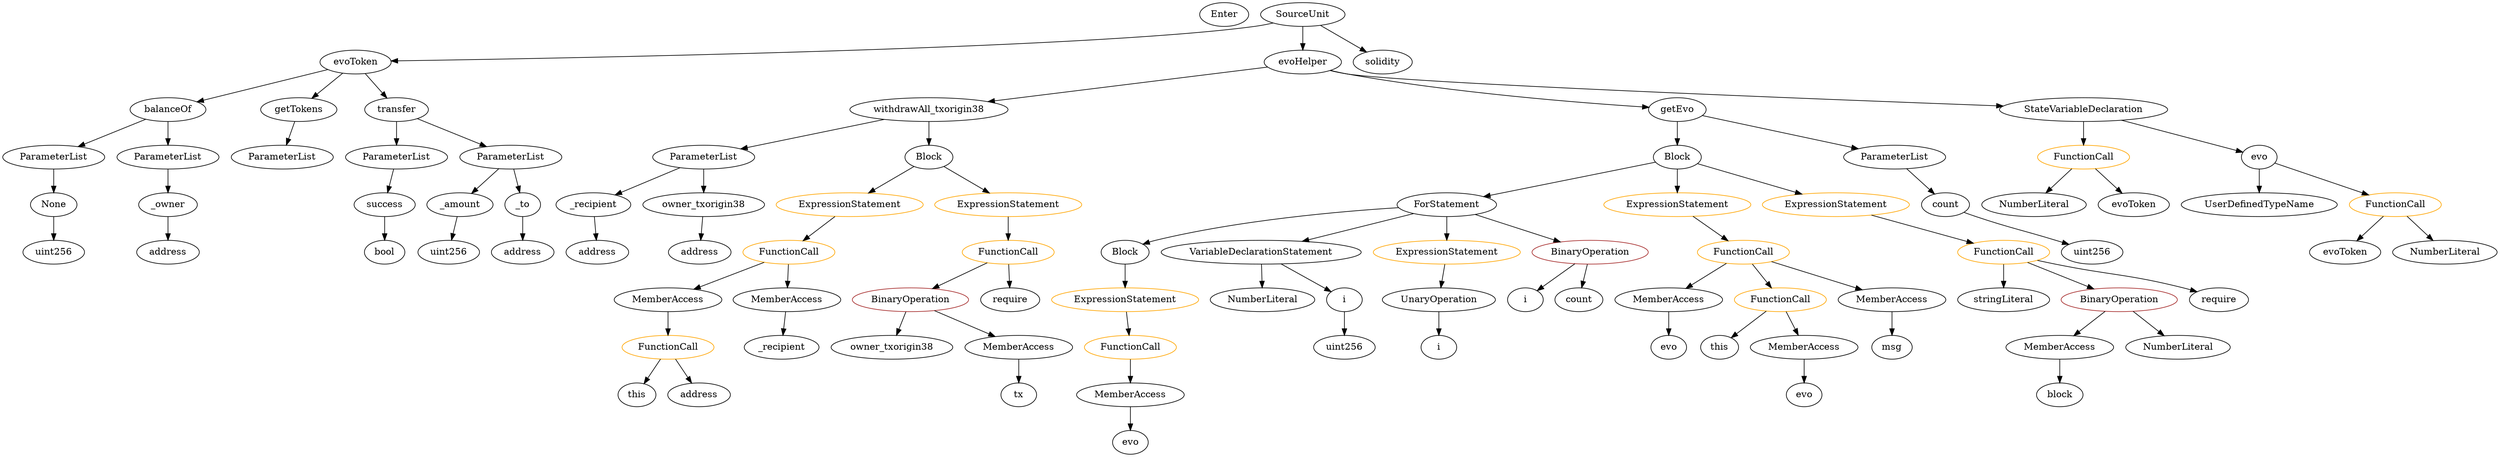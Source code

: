 strict digraph {
	graph [bb="0,0,3021.1,684"];
	node [label="\N"];
	Enter	[height=0.5,
		pos="1468.5,666",
		width=0.83628];
	BinaryOperation_Unnamed_2	[color=brown,
		height=0.5,
		label=BinaryOperation,
		pos="1141.5,234",
		width=1.9867];
	Identifier_owner_txorigin38	[color=black,
		height=0.5,
		label=owner_txorigin38,
		pos="1113.5,162",
		width=2.0976];
	BinaryOperation_Unnamed_2 -> Identifier_owner_txorigin38	[pos="e,1120.4,180.1 1134.6,215.7 1131.6,208.15 1128,199.12 1124.6,190.68"];
	MemberAccess_Unnamed_5	[color=black,
		height=0.5,
		label=MemberAccess,
		pos="1276.5,162",
		width=1.9174];
	BinaryOperation_Unnamed_2 -> MemberAccess_Unnamed_5	[pos="e,1246.3,178.66 1171.8,217.29 1190.9,207.43 1215.6,194.59 1236.3,183.88"];
	ContractDefinition_evoToken	[color=black,
		height=0.5,
		label=evoToken,
		pos="431.54,594",
		width=1.3353];
	FunctionDefinition_balanceOf	[color=black,
		height=0.5,
		label=balanceOf,
		pos="202.54,522",
		width=1.3491];
	ContractDefinition_evoToken -> FunctionDefinition_balanceOf	[pos="e,238.95,534.13 395,581.83 355.62,569.79 292.82,550.59 249.73,537.42"];
	FunctionDefinition_getTokens	[color=black,
		height=0.5,
		label=getTokens,
		pos="361.54,522",
		width=1.3769];
	ContractDefinition_evoToken -> FunctionDefinition_getTokens	[pos="e,377.69,539.15 415.31,576.76 406.47,567.93 395.37,556.83 385.56,547.01"];
	FunctionDefinition_transfer	[color=black,
		height=0.5,
		label=transfer,
		pos="484.54,522",
		width=1.0719];
	ContractDefinition_evoToken -> FunctionDefinition_transfer	[pos="e,472.07,539.47 444.1,576.41 450.44,568.04 458.26,557.71 465.33,548.37"];
	Identifier__recipient	[color=black,
		height=0.5,
		label=_recipient,
		pos="972.54,162",
		width=1.3076];
	FunctionCall_Unnamed_7	[color=orange,
		height=0.5,
		label=FunctionCall,
		pos="988.54,306",
		width=1.6125];
	MemberAccess_Unnamed_7	[color=black,
		height=0.5,
		label=MemberAccess,
		pos="826.54,234",
		width=1.9174];
	FunctionCall_Unnamed_7 -> MemberAccess_Unnamed_7	[pos="e,861.24,249.99 955.76,290.83 931.52,280.36 898.22,265.97 871.49,254.42"];
	MemberAccess_Unnamed_6	[color=black,
		height=0.5,
		label=MemberAccess,
		pos="982.54,234",
		width=1.9174];
	FunctionCall_Unnamed_7 -> MemberAccess_Unnamed_6	[pos="e,984.01,252.1 987.06,287.7 986.43,280.41 985.69,271.73 984.99,263.54"];
	stringLiteral_Unnamed	[color=black,
		height=0.5,
		label=stringLiteral,
		pos="2546.5,234",
		width=1.5016];
	Identifier_i_1	[color=black,
		height=0.5,
		label=i,
		pos="1804.5,162",
		width=0.75];
	Block_Unnamed_1	[color=black,
		height=0.5,
		label=Block,
		pos="1410.5,306",
		width=0.90558];
	ExpressionStatement_Unnamed_2	[color=orange,
		height=0.5,
		label=ExpressionStatement,
		pos="1410.5,234",
		width=2.458];
	Block_Unnamed_1 -> ExpressionStatement_Unnamed_2	[pos="e,1410.5,252.1 1410.5,287.7 1410.5,280.41 1410.5,271.73 1410.5,263.54"];
	BinaryOperation_Unnamed	[color=brown,
		height=0.5,
		label=BinaryOperation,
		pos="2690.5,234",
		width=1.9867];
	MemberAccess_Unnamed	[color=black,
		height=0.5,
		label=MemberAccess,
		pos="2614.5,162",
		width=1.9174];
	BinaryOperation_Unnamed -> MemberAccess_Unnamed	[pos="e,2632.7,179.71 2672.5,216.41 2663.1,207.76 2651.5,197 2641.1,187.42"];
	NumberLiteral_Unnamed_2	[color=black,
		height=0.5,
		label=NumberLiteral,
		pos="2765.5,162",
		width=1.765];
	BinaryOperation_Unnamed -> NumberLiteral_Unnamed_2	[pos="e,2747.6,179.71 2708.3,216.41 2717.6,207.76 2729.1,197 2739.4,187.42"];
	ElementaryTypeName_address_1	[color=black,
		height=0.5,
		label=address,
		pos="649.54,306",
		width=1.0996];
	ParameterList_Unnamed	[color=black,
		height=0.5,
		label=ParameterList,
		pos="343.54,450",
		width=1.7095];
	UserDefinedTypeName_Unnamed	[color=black,
		height=0.5,
		label=UserDefinedTypeName,
		pos="2716.5,378",
		width=2.7214];
	Identifier_evo	[color=black,
		height=0.5,
		label=evo,
		pos="1421.5,18",
		width=0.75];
	ForStatement_Unnamed	[color=black,
		height=0.5,
		label=ForStatement,
		pos="1806.5,378",
		width=1.6818];
	ForStatement_Unnamed -> Block_Unnamed_1	[pos="e,1435.1,318.06 1748.3,372.53 1677.5,366.11 1554.6,351.87 1452.5,324 1450.3,323.38 1448,322.68 1445.7,321.92"];
	VariableDeclarationStatement_Unnamed	[color=black,
		height=0.5,
		label=VariableDeclarationStatement,
		pos="1580.5,306",
		width=3.3174];
	ForStatement_Unnamed -> VariableDeclarationStatement_Unnamed	[pos="e,1631.1,322.65 1765.6,364.32 1731.1,353.63 1681.1,338.16 1641.8,325.98"];
	ExpressionStatement_Unnamed_1	[color=orange,
		height=0.5,
		label=ExpressionStatement,
		pos="1806.5,306",
		width=2.458];
	ForStatement_Unnamed -> ExpressionStatement_Unnamed_1	[pos="e,1806.5,324.1 1806.5,359.7 1806.5,352.41 1806.5,343.73 1806.5,335.54"];
	BinaryOperation_Unnamed_1	[color=brown,
		height=0.5,
		label=BinaryOperation,
		pos="1984.5,306",
		width=1.9867];
	ForStatement_Unnamed -> BinaryOperation_Unnamed_1	[pos="e,1947.2,321.7 1842.1,363 1869.2,352.34 1906.8,337.56 1936.6,325.86"];
	SourceUnit_Unnamed	[color=black,
		height=0.5,
		label=SourceUnit,
		pos="1569.5,666",
		width=1.46];
	SourceUnit_Unnamed -> ContractDefinition_evoToken	[pos="e,479.8,595.98 1531.5,653.16 1523.6,651.11 1515.4,649.25 1507.5,648 1309.4,616.34 687.23,600.51 491.27,596.23"];
	ContractDefinition_evoHelper	[color=black,
		height=0.5,
		label=evoHelper,
		pos="1569.5,594",
		width=1.3491];
	SourceUnit_Unnamed -> ContractDefinition_evoHelper	[pos="e,1569.5,612.1 1569.5,647.7 1569.5,640.41 1569.5,631.73 1569.5,623.54"];
	PragmaDirective_solidity	[color=black,
		height=0.5,
		label=solidity,
		pos="1673.5,594",
		width=1.0442];
	SourceUnit_Unnamed -> PragmaDirective_solidity	[pos="e,1652.3,609.3 1592.6,649.46 1607.4,639.52 1626.7,626.51 1642.8,615.7"];
	ExpressionStatement_Unnamed_5	[color=orange,
		height=0.5,
		label=ExpressionStatement,
		pos="1066.5,378",
		width=2.458];
	ExpressionStatement_Unnamed_5 -> FunctionCall_Unnamed_7	[pos="e,1007,323.55 1047.7,360.05 1038,351.39 1026.1,340.7 1015.5,331.19"];
	Identifier_evoToken	[color=black,
		height=0.5,
		label=evoToken,
		pos="2827.5,306",
		width=1.3353];
	Identifier_require	[color=black,
		height=0.5,
		label=require,
		pos="2816.5,234",
		width=1.0026];
	Identifier_this	[color=black,
		height=0.5,
		label=this,
		pos="2182.5,162",
		width=0.75];
	ParameterList_Unnamed_2	[color=black,
		height=0.5,
		label=ParameterList,
		pos="61.543,450",
		width=1.7095];
	Parameter_None	[color=black,
		height=0.5,
		label=None,
		pos="61.543,378",
		width=0.85014];
	ParameterList_Unnamed_2 -> Parameter_None	[pos="e,61.543,396.1 61.543,431.7 61.543,424.41 61.543,415.73 61.543,407.54"];
	Identifier_evo_2	[color=black,
		height=0.5,
		label=evo,
		pos="2296.5,90",
		width=0.75];
	FunctionCall_Unnamed_4	[color=orange,
		height=0.5,
		label=FunctionCall,
		pos="2196.5,306",
		width=1.6125];
	MemberAccess_Unnamed_2	[color=black,
		height=0.5,
		label=MemberAccess,
		pos="2115.5,234",
		width=1.9174];
	FunctionCall_Unnamed_4 -> MemberAccess_Unnamed_2	[pos="e,2134.8,251.63 2177.8,288.76 2167.6,279.97 2154.8,268.93 2143.5,259.14"];
	FunctionCall_Unnamed_5	[color=orange,
		height=0.5,
		label=FunctionCall,
		pos="2260.5,234",
		width=1.6125];
	FunctionCall_Unnamed_4 -> FunctionCall_Unnamed_5	[pos="e,2245.5,251.47 2211.7,288.41 2219.5,279.87 2229.2,269.28 2237.9,259.79"];
	MemberAccess_Unnamed_3	[color=black,
		height=0.5,
		label=MemberAccess,
		pos="2405.5,234",
		width=1.9174];
	FunctionCall_Unnamed_4 -> MemberAccess_Unnamed_3	[pos="e,2364.2,248.84 2234.9,292.16 2268.2,280.99 2316.9,264.7 2353.7,252.36"];
	FunctionCall_Unnamed	[color=orange,
		height=0.5,
		label=FunctionCall,
		pos="2890.5,378",
		width=1.6125];
	FunctionCall_Unnamed -> Identifier_evoToken	[pos="e,2842.4,323.47 2875.6,360.41 2867.9,351.87 2858.4,341.28 2849.9,331.79"];
	NumberLiteral_Unnamed	[color=black,
		height=0.5,
		label=NumberLiteral,
		pos="2957.5,306",
		width=1.765];
	FunctionCall_Unnamed -> NumberLiteral_Unnamed	[pos="e,2941.8,323.47 2906.4,360.41 2914.6,351.87 2924.7,341.28 2933.8,331.79"];
	MemberAccess_Unnamed_4	[color=black,
		height=0.5,
		label=MemberAccess,
		pos="2296.5,162",
		width=1.9174];
	MemberAccess_Unnamed_4 -> Identifier_evo_2	[pos="e,2296.5,108.1 2296.5,143.7 2296.5,136.41 2296.5,127.73 2296.5,119.54"];
	FunctionCall_Unnamed_8	[color=orange,
		height=0.5,
		label=FunctionCall,
		pos="826.54,162",
		width=1.6125];
	MemberAccess_Unnamed_7 -> FunctionCall_Unnamed_8	[pos="e,826.54,180.1 826.54,215.7 826.54,208.41 826.54,199.73 826.54,191.54"];
	NumberLiteral_Unnamed_1	[color=black,
		height=0.5,
		label=NumberLiteral,
		pos="2422.5,378",
		width=1.765];
	Identifier_msg	[color=black,
		height=0.5,
		label=msg,
		pos="2410.5,162",
		width=0.75];
	ExpressionStatement_Unnamed_4	[color=orange,
		height=0.5,
		label=ExpressionStatement,
		pos="1261.5,378",
		width=2.458];
	FunctionCall_Unnamed_6	[color=orange,
		height=0.5,
		label=FunctionCall,
		pos="1261.5,306",
		width=1.6125];
	ExpressionStatement_Unnamed_4 -> FunctionCall_Unnamed_6	[pos="e,1261.5,324.1 1261.5,359.7 1261.5,352.41 1261.5,343.73 1261.5,335.54"];
	FunctionCall_Unnamed_6 -> BinaryOperation_Unnamed_2	[pos="e,1169.1,251.06 1235.2,289.64 1218.7,279.99 1197.1,267.41 1178.8,256.75"];
	Identifier_require_1	[color=black,
		height=0.5,
		label=require,
		pos="1267.5,234",
		width=1.0026];
	FunctionCall_Unnamed_6 -> Identifier_require_1	[pos="e,1266.1,252.1 1263,287.7 1263.7,280.41 1264.4,271.73 1265.1,263.54"];
	FunctionDefinition_balanceOf -> ParameterList_Unnamed_2	[pos="e,91.638,465.94 174.35,507 153.58,496.69 125.04,482.52 101.86,471.02"];
	ParameterList_Unnamed_1	[color=black,
		height=0.5,
		label=ParameterList,
		pos="202.54,450",
		width=1.7095];
	FunctionDefinition_balanceOf -> ParameterList_Unnamed_1	[pos="e,202.54,468.1 202.54,503.7 202.54,496.41 202.54,487.73 202.54,479.54"];
	Identifier_this_1	[color=black,
		height=0.5,
		label=this,
		pos="784.54,90",
		width=0.75];
	FunctionCall_Unnamed_8 -> Identifier_this_1	[pos="e,794.04,106.83 816.38,144.05 811.44,135.82 805.4,125.76 799.91,116.61"];
	ElementaryTypeName_address_4	[color=black,
		height=0.5,
		label=address,
		pos="869.54,90",
		width=1.0996];
	FunctionCall_Unnamed_8 -> ElementaryTypeName_address_4	[pos="e,859.23,107.79 836.95,144.05 841.86,136.06 847.84,126.33 853.33,117.4"];
	Identifier_evo_1	[color=black,
		height=0.5,
		label=evo,
		pos="2110.5,162",
		width=0.75];
	FunctionCall_Unnamed_1	[color=orange,
		height=0.5,
		label=FunctionCall,
		pos="2500.5,450",
		width=1.6125];
	FunctionCall_Unnamed_1 -> NumberLiteral_Unnamed_1	[pos="e,2441.1,395.63 2482.5,432.76 2472.7,423.97 2460.3,412.93 2449.4,403.14"];
	Identifier_evoToken_1	[color=black,
		height=0.5,
		label=evoToken,
		pos="2552.5,378",
		width=1.3353];
	FunctionCall_Unnamed_1 -> Identifier_evoToken_1	[pos="e,2540.1,395.79 2513.1,432.05 2519.2,423.89 2526.6,413.91 2533.4,404.82"];
	ElementaryTypeName_uint256	[color=black,
		height=0.5,
		label=uint256,
		pos="61.543,306",
		width=1.0442];
	Parameter_None -> ElementaryTypeName_uint256	[pos="e,61.543,324.1 61.543,359.7 61.543,352.41 61.543,343.73 61.543,335.54"];
	ParameterList_Unnamed_4	[color=black,
		height=0.5,
		label=ParameterList,
		pos="484.54,450",
		width=1.7095];
	Parameter_success	[color=black,
		height=0.5,
		label=success,
		pos="460.54,378",
		width=1.1135];
	ParameterList_Unnamed_4 -> Parameter_success	[pos="e,466.41,396.1 478.61,431.7 476.05,424.24 473,415.32 470.13,406.97"];
	MemberAccess_Unnamed_2 -> Identifier_evo_1	[pos="e,2111.8,180.1 2114.3,215.7 2113.8,208.41 2113.2,199.73 2112.6,191.54"];
	ElementaryTypeName_address_3	[color=black,
		height=0.5,
		label=address,
		pos="872.54,306",
		width=1.0996];
	ElementaryTypeName_address	[color=black,
		height=0.5,
		label=address,
		pos="202.54,306",
		width=1.0996];
	FunctionDefinition_withdrawAll_txorigin38	[color=black,
		height=0.5,
		label=withdrawAll_txorigin38,
		pos="1163.5,522",
		width=2.6937];
	ParameterList_Unnamed_6	[color=black,
		height=0.5,
		label=ParameterList,
		pos="884.54,450",
		width=1.7095];
	FunctionDefinition_withdrawAll_txorigin38 -> ParameterList_Unnamed_6	[pos="e,929.99,462.4 1107.4,506.92 1059,494.77 989.41,477.31 940.91,465.14"];
	Block_Unnamed_2	[color=black,
		height=0.5,
		label=Block,
		pos="1163.5,450",
		width=0.90558];
	FunctionDefinition_withdrawAll_txorigin38 -> Block_Unnamed_2	[pos="e,1163.5,468.1 1163.5,503.7 1163.5,496.41 1163.5,487.73 1163.5,479.54"];
	Parameter__owner	[color=black,
		height=0.5,
		label=_owner,
		pos="202.54,378",
		width=1.0719];
	Parameter__owner -> ElementaryTypeName_address	[pos="e,202.54,324.1 202.54,359.7 202.54,352.41 202.54,343.73 202.54,335.54"];
	FunctionCall_Unnamed_5 -> Identifier_this	[pos="e,2198.2,177.02 2242.5,216.76 2231.8,207.17 2218.1,194.91 2206.5,184.52"];
	FunctionCall_Unnamed_5 -> MemberAccess_Unnamed_4	[pos="e,2287.7,180.28 2269.3,216.05 2273.2,208.35 2278,199.03 2282.5,190.36"];
	ContractDefinition_evoHelper -> FunctionDefinition_withdrawAll_txorigin38	[pos="e,1232.7,534.92 1526.1,585.51 1458.8,573.91 1328.5,551.44 1243.8,536.84"];
	FunctionDefinition_getEvo	[color=black,
		height=0.5,
		label=getEvo,
		pos="1976.5,522",
		width=1.0165];
	ContractDefinition_evoHelper -> FunctionDefinition_getEvo	[pos="e,1940.7,526.75 1605.5,581.44 1612.5,579.45 1619.7,577.53 1626.5,576 1733.8,552 1862.1,535.66 1929.6,528"];
	StateVariableDeclaration_Unnamed	[color=black,
		height=0.5,
		label=StateVariableDeclaration,
		pos="2500.5,522",
		width=2.8184];
	ContractDefinition_evoHelper -> StateVariableDeclaration_Unnamed	[pos="e,2401.3,526.15 1604.5,581.2 1611.7,579.15 1619.3,577.28 1626.5,576 1770,550.61 2188.5,533.53 2389.8,526.55"];
	NumberLiteral_Unnamed_3	[color=black,
		height=0.5,
		label=NumberLiteral,
		pos="1580.5,234",
		width=1.765];
	Parameter__recipient	[color=black,
		height=0.5,
		label=_recipient,
		pos="743.54,378",
		width=1.3076];
	ElementaryTypeName_address_2	[color=black,
		height=0.5,
		label=address,
		pos="746.54,306",
		width=1.0996];
	Parameter__recipient -> ElementaryTypeName_address_2	[pos="e,745.81,324.1 744.28,359.7 744.6,352.41 744.97,343.73 745.32,335.54"];
	FunctionCall_Unnamed_3	[color=orange,
		height=0.5,
		label=FunctionCall,
		pos="1421.5,162",
		width=1.6125];
	MemberAccess_Unnamed_1	[color=black,
		height=0.5,
		label=MemberAccess,
		pos="1421.5,90",
		width=1.9174];
	FunctionCall_Unnamed_3 -> MemberAccess_Unnamed_1	[pos="e,1421.5,108.1 1421.5,143.7 1421.5,136.41 1421.5,127.73 1421.5,119.54"];
	ElementaryTypeName_bool	[color=black,
		height=0.5,
		label=bool,
		pos="460.54,306",
		width=0.76697];
	Parameter_success -> ElementaryTypeName_bool	[pos="e,460.54,324.1 460.54,359.7 460.54,352.41 460.54,343.73 460.54,335.54"];
	Parameter__amount	[color=black,
		height=0.5,
		label=_amount,
		pos="561.54,378",
		width=1.1967];
	ElementaryTypeName_uint256_1	[color=black,
		height=0.5,
		label=uint256,
		pos="554.54,306",
		width=1.0442];
	Parameter__amount -> ElementaryTypeName_uint256_1	[pos="e,556.25,324.1 559.81,359.7 559.08,352.41 558.22,343.73 557.4,335.54"];
	FunctionDefinition_getTokens -> ParameterList_Unnamed	[pos="e,347.94,468.1 357.09,503.7 355.2,496.32 352.93,487.52 350.81,479.25"];
	MemberAccess_Unnamed_3 -> Identifier_msg	[pos="e,2409.3,180.1 2406.8,215.7 2407.3,208.41 2407.9,199.73 2408.5,191.54"];
	UnaryOperation_Unnamed	[color=black,
		height=0.5,
		label=UnaryOperation,
		pos="1804.5,234",
		width=1.9452];
	UnaryOperation_Unnamed -> Identifier_i_1	[pos="e,1804.5,180.1 1804.5,215.7 1804.5,208.41 1804.5,199.73 1804.5,191.54"];
	ElementaryTypeName_uint256_2	[color=black,
		height=0.5,
		label=uint256,
		pos="2660.5,306",
		width=1.0442];
	VariableDeclarationStatement_Unnamed -> NumberLiteral_Unnamed_3	[pos="e,1580.5,252.1 1580.5,287.7 1580.5,280.41 1580.5,271.73 1580.5,263.54"];
	VariableDeclaration_i	[color=black,
		height=0.5,
		label=i,
		pos="1689.5,234",
		width=0.75];
	VariableDeclarationStatement_Unnamed -> VariableDeclaration_i	[pos="e,1670.6,247.18 1606.9,288.05 1623.4,277.5 1644.5,263.93 1661.3,253.16"];
	Identifier_i	[color=black,
		height=0.5,
		label=i,
		pos="1919.5,234",
		width=0.75];
	Parameter_owner_txorigin38	[color=black,
		height=0.5,
		label=owner_txorigin38,
		pos="884.54,378",
		width=2.0976];
	Parameter_owner_txorigin38 -> ElementaryTypeName_address_3	[pos="e,875.47,324.1 881.58,359.7 880.31,352.32 878.8,343.52 877.39,335.25"];
	ExpressionStatement_Unnamed_2 -> FunctionCall_Unnamed_3	[pos="e,1418.9,180.1 1413.3,215.7 1414.4,208.32 1415.8,199.52 1417.1,191.25"];
	ExpressionStatement_Unnamed_1 -> UnaryOperation_Unnamed	[pos="e,1805,252.1 1806,287.7 1805.8,280.41 1805.6,271.73 1805.4,263.54"];
	ParameterList_Unnamed_3	[color=black,
		height=0.5,
		label=ParameterList,
		pos="625.54,450",
		width=1.7095];
	ParameterList_Unnamed_3 -> Parameter__amount	[pos="e,576.16,394.99 610.38,432.41 602.45,423.74 592.6,412.97 583.83,403.38"];
	Parameter__to	[color=black,
		height=0.5,
		label=_to,
		pos="649.54,378",
		width=0.75];
	ParameterList_Unnamed_3 -> Parameter__to	[pos="e,643.84,395.62 631.48,431.7 634.1,424.04 637.25,414.85 640.18,406.3"];
	FunctionCall_Unnamed_2	[color=orange,
		height=0.5,
		label=FunctionCall,
		pos="2546.5,306",
		width=1.6125];
	FunctionCall_Unnamed_2 -> stringLiteral_Unnamed	[pos="e,2546.5,252.1 2546.5,287.7 2546.5,280.41 2546.5,271.73 2546.5,263.54"];
	FunctionCall_Unnamed_2 -> BinaryOperation_Unnamed	[pos="e,2658.6,250.5 2576.7,290.33 2597.5,280.21 2625.5,266.62 2648.5,255.45"];
	FunctionCall_Unnamed_2 -> Identifier_require	[pos="e,2789.1,246.03 2590.1,293.78 2597.9,291.82 2606,289.83 2613.5,288 2683.6,271.14 2702.6,272.78 2771.5,252 2773.8,251.32 2776.1,250.59 \
2778.4,249.82"];
	FunctionDefinition_transfer -> ParameterList_Unnamed_4	[pos="e,484.54,468.1 484.54,503.7 484.54,496.41 484.54,487.73 484.54,479.54"];
	FunctionDefinition_transfer -> ParameterList_Unnamed_3	[pos="e,595.19,466.07 510.4,508.16 531.25,497.81 560.94,483.07 584.95,471.15"];
	Block_Unnamed	[color=black,
		height=0.5,
		label=Block,
		pos="1976.5,450",
		width=0.90558];
	FunctionDefinition_getEvo -> Block_Unnamed	[pos="e,1976.5,468.1 1976.5,503.7 1976.5,496.41 1976.5,487.73 1976.5,479.54"];
	ParameterList_Unnamed_5	[color=black,
		height=0.5,
		label=ParameterList,
		pos="2199.5,450",
		width=1.7095];
	FunctionDefinition_getEvo -> ParameterList_Unnamed_5	[pos="e,2158.6,463.85 2006.6,511.56 2042.8,500.21 2104.1,480.96 2147.9,467.22"];
	ElementaryTypeName_uint256_3	[color=black,
		height=0.5,
		label=uint256,
		pos="1689.5,162",
		width=1.0442];
	Identifier_tx	[color=black,
		height=0.5,
		label=tx,
		pos="1276.5,90",
		width=0.75];
	MemberAccess_Unnamed_5 -> Identifier_tx	[pos="e,1276.5,108.1 1276.5,143.7 1276.5,136.41 1276.5,127.73 1276.5,119.54"];
	VariableDeclaration_i -> ElementaryTypeName_uint256_3	[pos="e,1689.5,180.1 1689.5,215.7 1689.5,208.41 1689.5,199.73 1689.5,191.54"];
	StateVariableDeclaration_Unnamed -> FunctionCall_Unnamed_1	[pos="e,2500.5,468.1 2500.5,503.7 2500.5,496.41 2500.5,487.73 2500.5,479.54"];
	VariableDeclaration_evo	[color=black,
		height=0.5,
		label=evo,
		pos="2716.5,450",
		width=0.75];
	StateVariableDeclaration_Unnamed -> VariableDeclaration_evo	[pos="e,2692.6,458.76 2547.9,505.64 2588.5,492.51 2645.8,473.93 2682.1,462.17"];
	VariableDeclaration_evo -> UserDefinedTypeName_Unnamed	[pos="e,2716.5,396.1 2716.5,431.7 2716.5,424.41 2716.5,415.73 2716.5,407.54"];
	VariableDeclaration_evo -> FunctionCall_Unnamed	[pos="e,2856.1,392.86 2739.3,439.85 2766.1,429.05 2811.4,410.83 2845.5,397.13"];
	Block_Unnamed -> ForStatement_Unnamed	[pos="e,1841,393.19 1951.1,438.52 1924.8,427.69 1883.2,410.57 1851.4,397.47"];
	ExpressionStatement_Unnamed_3	[color=orange,
		height=0.5,
		label=ExpressionStatement,
		pos="1976.5,378",
		width=2.458];
	Block_Unnamed -> ExpressionStatement_Unnamed_3	[pos="e,1976.5,396.1 1976.5,431.7 1976.5,424.41 1976.5,415.73 1976.5,407.54"];
	ExpressionStatement_Unnamed	[color=orange,
		height=0.5,
		label=ExpressionStatement,
		pos="2171.5,378",
		width=2.458];
	Block_Unnamed -> ExpressionStatement_Unnamed	[pos="e,2129.1,394.24 2003.2,439.41 2032.8,428.81 2081.1,411.47 2118.4,398.08"];
	ParameterList_Unnamed_6 -> Parameter__recipient	[pos="e,771.35,392.8 854.29,433.98 832.96,423.39 804.24,409.13 781.39,397.79"];
	ParameterList_Unnamed_6 -> Parameter_owner_txorigin38	[pos="e,884.54,396.1 884.54,431.7 884.54,424.41 884.54,415.73 884.54,407.54"];
	Parameter__to -> ElementaryTypeName_address_1	[pos="e,649.54,324.1 649.54,359.7 649.54,352.41 649.54,343.73 649.54,335.54"];
	Identifier_block	[color=black,
		height=0.5,
		label=block,
		pos="2614.5,90",
		width=0.87786];
	Parameter_count	[color=black,
		height=0.5,
		label=count,
		pos="2309.5,378",
		width=0.87786];
	Parameter_count -> ElementaryTypeName_uint256_2	[pos="e,2632.5,318.23 2333.3,365.69 2338.5,363.53 2344.2,361.48 2349.5,360 2463.7,328.56 2498.6,352.3 2613.5,324 2616.3,323.33 2619.1,\
322.56 2621.9,321.72"];
	BinaryOperation_Unnamed_1 -> Identifier_i	[pos="e,1933.4,249.89 1968.8,288.05 1960.4,279.04 1950,267.83 1940.9,258.04"];
	Identifier_count	[color=black,
		height=0.5,
		label=count,
		pos="1996.5,234",
		width=0.87786];
	BinaryOperation_Unnamed_1 -> Identifier_count	[pos="e,1993.6,252.1 1987.5,287.7 1988.8,280.32 1990.3,271.52 1991.7,263.25"];
	ExpressionStatement_Unnamed_3 -> FunctionCall_Unnamed_4	[pos="e,2157.2,319.52 2022.9,362.24 2059.2,350.7 2109.5,334.7 2146.6,322.88"];
	ParameterList_Unnamed_1 -> Parameter__owner	[pos="e,202.54,396.1 202.54,431.7 202.54,424.41 202.54,415.73 202.54,407.54"];
	ParameterList_Unnamed_5 -> Parameter_count	[pos="e,2289.1,392.01 2224.5,433.12 2240.8,422.73 2262.2,409.11 2279.5,398.12"];
	ExpressionStatement_Unnamed -> FunctionCall_Unnamed_2	[pos="e,2497.6,316.14 2235.2,365.13 2305.4,352.01 2417.7,331.05 2486.5,318.2"];
	MemberAccess_Unnamed_1 -> Identifier_evo	[pos="e,1421.5,36.104 1421.5,71.697 1421.5,64.407 1421.5,55.726 1421.5,47.536"];
	MemberAccess_Unnamed -> Identifier_block	[pos="e,2614.5,108.1 2614.5,143.7 2614.5,136.41 2614.5,127.73 2614.5,119.54"];
	Block_Unnamed_2 -> ExpressionStatement_Unnamed_5	[pos="e,1089.8,395.76 1144.4,435.17 1131.4,425.8 1113.9,413.19 1098.8,402.29"];
	Block_Unnamed_2 -> ExpressionStatement_Unnamed_4	[pos="e,1238.1,395.76 1182.9,435.17 1196,425.8 1213.7,413.19 1228.9,402.29"];
	MemberAccess_Unnamed_6 -> Identifier__recipient	[pos="e,974.99,180.1 980.07,215.7 979.02,208.32 977.76,199.52 976.58,191.25"];
}
